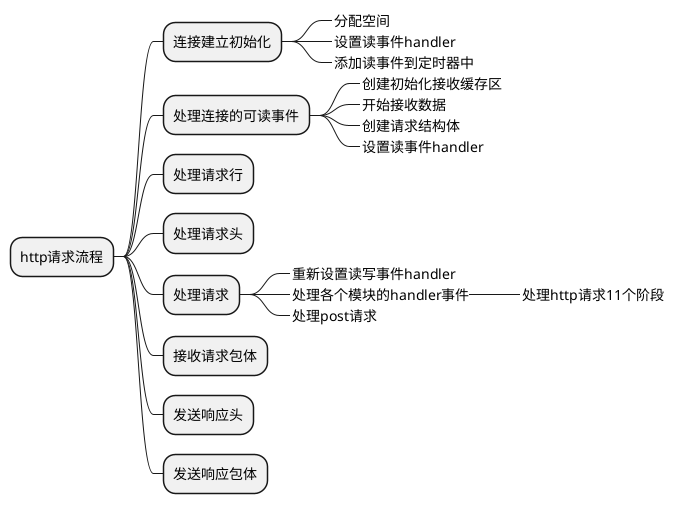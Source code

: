 @startmindmap
* http请求流程
** 连接建立初始化
***_ 分配空间
***_ 设置读事件handler
***_ 添加读事件到定时器中
** 处理连接的可读事件
***_ 创建初始化接收缓存区
***_ 开始接收数据
***_ 创建请求结构体
***_ 设置读事件handler
** 处理请求行
** 处理请求头
** 处理请求
***_ 重新设置读写事件handler
***_ 处理各个模块的handler事件
****_ 处理http请求11个阶段
***_ 处理post请求
** 接收请求包体
** 发送响应头
** 发送响应包体
@endmindmap